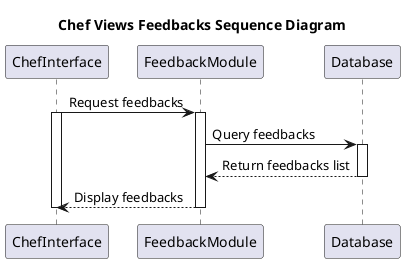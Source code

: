 @startuml

participant ChefInterface as Chef
participant FeedbackModule as Feedback
participant Database as DB

title Chef Views Feedbacks Sequence Diagram

Chef -> Feedback: Request feedbacks
activate Chef
activate Feedback

Feedback -> DB: Query feedbacks
activate DB

DB --> Feedback: Return feedbacks list
deactivate DB

Feedback --> Chef: Display feedbacks
deactivate Feedback
deactivate Chef

@enduml